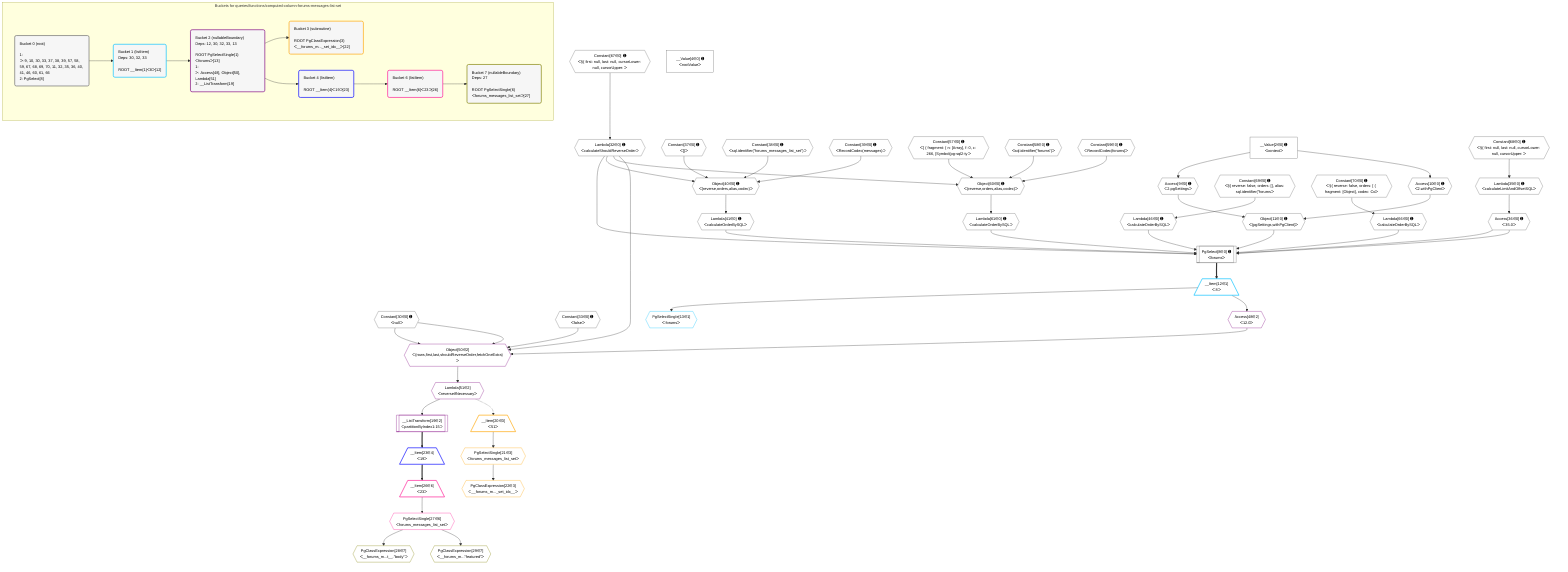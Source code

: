 %%{init: {'themeVariables': { 'fontSize': '12px'}}}%%
graph TD
    classDef path fill:#eee,stroke:#000,color:#000
    classDef plan fill:#fff,stroke-width:1px,color:#000
    classDef itemplan fill:#fff,stroke-width:2px,color:#000
    classDef unbatchedplan fill:#dff,stroke-width:1px,color:#000
    classDef sideeffectplan fill:#fcc,stroke-width:2px,color:#000
    classDef bucket fill:#f6f6f6,color:#000,stroke-width:2px,text-align:left


    %% plan dependencies
    PgSelect8[["PgSelect[8∈0] ➊<br />ᐸforumsᐳ"]]:::plan
    Object11{{"Object[11∈0] ➊<br />ᐸ{pgSettings,withPgClient}ᐳ"}}:::plan
    Access36{{"Access[36∈0] ➊<br />ᐸ35.0ᐳ"}}:::plan
    Lambda41{{"Lambda[41∈0] ➊<br />ᐸcalculateOrderBySQLᐳ"}}:::plan
    Lambda46{{"Lambda[46∈0] ➊<br />ᐸcalculateOrderBySQLᐳ"}}:::plan
    Lambda32{{"Lambda[32∈0] ➊<br />ᐸcalculateShouldReverseOrderᐳ"}}:::plan
    Lambda61{{"Lambda[61∈0] ➊<br />ᐸcalculateOrderBySQLᐳ"}}:::plan
    Lambda66{{"Lambda[66∈0] ➊<br />ᐸcalculateOrderBySQLᐳ"}}:::plan
    Object11 & Access36 & Lambda41 & Lambda46 & Lambda32 & Access36 & Lambda61 & Lambda66 --> PgSelect8
    Object40{{"Object[40∈0] ➊<br />ᐸ{reverse,orders,alias,codec}ᐳ"}}:::plan
    Constant37{{"Constant[37∈0] ➊<br />ᐸ[]ᐳ"}}:::plan
    Constant38{{"Constant[38∈0] ➊<br />ᐸsql.identifier(”forums_messages_list_set”)ᐳ"}}:::plan
    Constant39{{"Constant[39∈0] ➊<br />ᐸRecordCodec(messages)ᐳ"}}:::plan
    Lambda32 & Constant37 & Constant38 & Constant39 --> Object40
    Object60{{"Object[60∈0] ➊<br />ᐸ{reverse,orders,alias,codec}ᐳ"}}:::plan
    Constant57{{"Constant[57∈0] ➊<br />ᐸ[ { fragment: { n: [Array], f: 0, c: 266, [Symbol(pg-sql2-tyᐳ"}}:::plan
    Constant58{{"Constant[58∈0] ➊<br />ᐸsql.identifier(”forums”)ᐳ"}}:::plan
    Constant59{{"Constant[59∈0] ➊<br />ᐸRecordCodec(forums)ᐳ"}}:::plan
    Lambda32 & Constant57 & Constant58 & Constant59 --> Object60
    Access9{{"Access[9∈0] ➊<br />ᐸ2.pgSettingsᐳ"}}:::plan
    Access10{{"Access[10∈0] ➊<br />ᐸ2.withPgClientᐳ"}}:::plan
    Access9 & Access10 --> Object11
    __Value2["__Value[2∈0] ➊<br />ᐸcontextᐳ"]:::plan
    __Value2 --> Access9
    __Value2 --> Access10
    Constant67{{"Constant[67∈0] ➊<br />ᐸ§{ first: null, last: null, cursorLower: null, cursorUpper: ᐳ"}}:::plan
    Constant67 --> Lambda32
    Lambda35{{"Lambda[35∈0] ➊<br />ᐸcalculateLimitAndOffsetSQLᐳ"}}:::plan
    Constant68{{"Constant[68∈0] ➊<br />ᐸ§{ first: null, last: null, cursorLower: null, cursorUpper: ᐳ"}}:::plan
    Constant68 --> Lambda35
    Lambda35 --> Access36
    Object40 --> Lambda41
    Constant69{{"Constant[69∈0] ➊<br />ᐸ§{ reverse: false, orders: [], alias: sql.identifier(”forumsᐳ"}}:::plan
    Constant69 --> Lambda46
    Object60 --> Lambda61
    Constant70{{"Constant[70∈0] ➊<br />ᐸ§{ reverse: false, orders: [ { fragment: [Object], codec: Coᐳ"}}:::plan
    Constant70 --> Lambda66
    __Value4["__Value[4∈0] ➊<br />ᐸrootValueᐳ"]:::plan
    Constant30{{"Constant[30∈0] ➊<br />ᐸnullᐳ"}}:::plan
    Constant33{{"Constant[33∈0] ➊<br />ᐸfalseᐳ"}}:::plan
    __Item12[/"__Item[12∈1]<br />ᐸ8ᐳ"\]:::itemplan
    PgSelect8 ==> __Item12
    PgSelectSingle13{{"PgSelectSingle[13∈1]<br />ᐸforumsᐳ"}}:::plan
    __Item12 --> PgSelectSingle13
    Object50{{"Object[50∈2]<br />ᐸ{rows,first,last,shouldReverseOrder,fetchOneExtra}ᐳ"}}:::plan
    Access48{{"Access[48∈2]<br />ᐸ12.0ᐳ"}}:::plan
    Access48 & Constant30 & Constant30 & Lambda32 & Constant33 --> Object50
    __ListTransform19[["__ListTransform[19∈2]<br />ᐸpartitionByIndex1:15ᐳ"]]:::plan
    Lambda51{{"Lambda[51∈2]<br />ᐸreverseIfNecessaryᐳ"}}:::plan
    Lambda51 --> __ListTransform19
    __Item12 --> Access48
    Object50 --> Lambda51
    __Item20[/"__Item[20∈3]<br />ᐸ51ᐳ"\]:::itemplan
    Lambda51 -.-> __Item20
    PgSelectSingle21{{"PgSelectSingle[21∈3]<br />ᐸforums_messages_list_setᐳ"}}:::plan
    __Item20 --> PgSelectSingle21
    PgClassExpression22{{"PgClassExpression[22∈3]<br />ᐸ__forums_m..._set_idx__ᐳ"}}:::plan
    PgSelectSingle21 --> PgClassExpression22
    __Item23[/"__Item[23∈4]<br />ᐸ19ᐳ"\]:::itemplan
    __ListTransform19 ==> __Item23
    __Item26[/"__Item[26∈6]<br />ᐸ23ᐳ"\]:::itemplan
    __Item23 ==> __Item26
    PgSelectSingle27{{"PgSelectSingle[27∈6]<br />ᐸforums_messages_list_setᐳ"}}:::plan
    __Item26 --> PgSelectSingle27
    PgClassExpression28{{"PgClassExpression[28∈7]<br />ᐸ__forums_m...t__.”body”ᐳ"}}:::plan
    PgSelectSingle27 --> PgClassExpression28
    PgClassExpression29{{"PgClassExpression[29∈7]<br />ᐸ__forums_m...”featured”ᐳ"}}:::plan
    PgSelectSingle27 --> PgClassExpression29

    %% define steps

    subgraph "Buckets for queries/functions/computed-column-forums-messages-list-set"
    Bucket0("Bucket 0 (root)<br /><br />1: <br />ᐳ: 9, 10, 30, 33, 37, 38, 39, 57, 58, 59, 67, 68, 69, 70, 11, 32, 35, 36, 40, 41, 46, 60, 61, 66<br />2: PgSelect[8]"):::bucket
    classDef bucket0 stroke:#696969
    class Bucket0,__Value2,__Value4,PgSelect8,Access9,Access10,Object11,Constant30,Lambda32,Constant33,Lambda35,Access36,Constant37,Constant38,Constant39,Object40,Lambda41,Lambda46,Constant57,Constant58,Constant59,Object60,Lambda61,Lambda66,Constant67,Constant68,Constant69,Constant70 bucket0
    Bucket1("Bucket 1 (listItem)<br />Deps: 30, 32, 33<br /><br />ROOT __Item{1}ᐸ8ᐳ[12]"):::bucket
    classDef bucket1 stroke:#00bfff
    class Bucket1,__Item12,PgSelectSingle13 bucket1
    Bucket2("Bucket 2 (nullableBoundary)<br />Deps: 12, 30, 32, 33, 13<br /><br />ROOT PgSelectSingle{1}ᐸforumsᐳ[13]<br />1: <br />ᐳ: Access[48], Object[50], Lambda[51]<br />2: __ListTransform[19]"):::bucket
    classDef bucket2 stroke:#7f007f
    class Bucket2,__ListTransform19,Access48,Object50,Lambda51 bucket2
    Bucket3("Bucket 3 (subroutine)<br /><br />ROOT PgClassExpression{3}ᐸ__forums_m..._set_idx__ᐳ[22]"):::bucket
    classDef bucket3 stroke:#ffa500
    class Bucket3,__Item20,PgSelectSingle21,PgClassExpression22 bucket3
    Bucket4("Bucket 4 (listItem)<br /><br />ROOT __Item{4}ᐸ19ᐳ[23]"):::bucket
    classDef bucket4 stroke:#0000ff
    class Bucket4,__Item23 bucket4
    Bucket6("Bucket 6 (listItem)<br /><br />ROOT __Item{6}ᐸ23ᐳ[26]"):::bucket
    classDef bucket6 stroke:#ff1493
    class Bucket6,__Item26,PgSelectSingle27 bucket6
    Bucket7("Bucket 7 (nullableBoundary)<br />Deps: 27<br /><br />ROOT PgSelectSingle{6}ᐸforums_messages_list_setᐳ[27]"):::bucket
    classDef bucket7 stroke:#808000
    class Bucket7,PgClassExpression28,PgClassExpression29 bucket7
    Bucket0 --> Bucket1
    Bucket1 --> Bucket2
    Bucket2 --> Bucket3 & Bucket4
    Bucket4 --> Bucket6
    Bucket6 --> Bucket7
    end